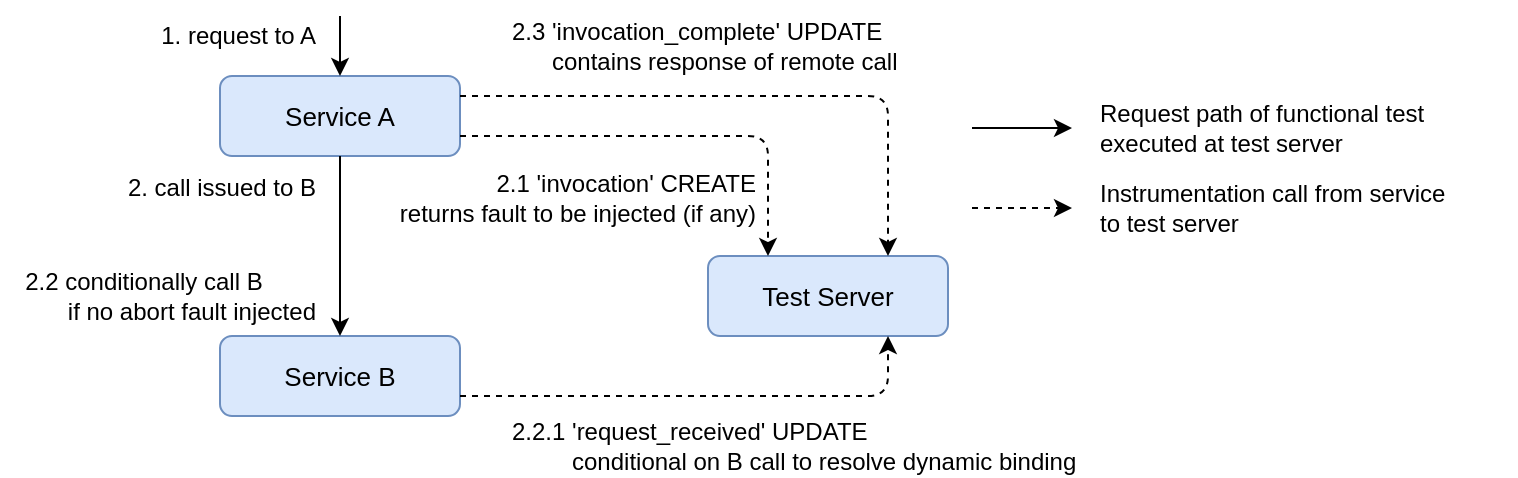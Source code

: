 <mxfile version="14.6.13" type="device"><diagram id="C5RBs43oDa-KdzZeNtuy" name="Page-1"><mxGraphModel dx="1106" dy="2166" grid="1" gridSize="10" guides="1" tooltips="1" connect="1" arrows="1" fold="1" page="1" pageScale="1" pageWidth="827" pageHeight="1169" math="0" shadow="0"><root><mxCell id="WIyWlLk6GJQsqaUBKTNV-0"/><mxCell id="WIyWlLk6GJQsqaUBKTNV-1" parent="WIyWlLk6GJQsqaUBKTNV-0"/><mxCell id="uX0SjmRM58UxxaskjvO8-0" value="Service A" style="rounded=1;whiteSpace=wrap;html=1;fontSize=13;glass=0;strokeWidth=1;shadow=0;fillColor=#dae8fc;strokeColor=#6c8ebf;" parent="WIyWlLk6GJQsqaUBKTNV-1" vertex="1"><mxGeometry x="164" y="-1120" width="120" height="40" as="geometry"/></mxCell><mxCell id="uX0SjmRM58UxxaskjvO8-1" value="" style="endArrow=classic;html=1;entryX=0.5;entryY=0;entryDx=0;entryDy=0;startArrow=none;startFill=0;" parent="WIyWlLk6GJQsqaUBKTNV-1" target="uX0SjmRM58UxxaskjvO8-0" edge="1"><mxGeometry width="50" height="50" relative="1" as="geometry"><mxPoint x="224" y="-1150" as="sourcePoint"/><mxPoint x="534" y="-1210" as="targetPoint"/></mxGeometry></mxCell><mxCell id="uX0SjmRM58UxxaskjvO8-2" value="Test Server" style="rounded=1;whiteSpace=wrap;html=1;fontSize=13;glass=0;strokeWidth=1;shadow=0;fillColor=#dae8fc;strokeColor=#6c8ebf;" parent="WIyWlLk6GJQsqaUBKTNV-1" vertex="1"><mxGeometry x="408" y="-1030" width="120" height="40" as="geometry"/></mxCell><mxCell id="uX0SjmRM58UxxaskjvO8-3" value="" style="endArrow=classic;html=1;exitX=1;exitY=0.75;exitDx=0;exitDy=0;entryX=0.25;entryY=0;entryDx=0;entryDy=0;dashed=1;startArrow=none;startFill=0;" parent="WIyWlLk6GJQsqaUBKTNV-1" source="uX0SjmRM58UxxaskjvO8-0" target="uX0SjmRM58UxxaskjvO8-2" edge="1"><mxGeometry width="50" height="50" relative="1" as="geometry"><mxPoint x="504" y="-1130" as="sourcePoint"/><mxPoint x="474" y="-1130" as="targetPoint"/><Array as="points"><mxPoint x="438" y="-1090"/></Array></mxGeometry></mxCell><mxCell id="uX0SjmRM58UxxaskjvO8-4" value="Service B" style="rounded=1;whiteSpace=wrap;html=1;fontSize=13;glass=0;strokeWidth=1;shadow=0;fillColor=#dae8fc;strokeColor=#6c8ebf;" parent="WIyWlLk6GJQsqaUBKTNV-1" vertex="1"><mxGeometry x="164" y="-990" width="120" height="40" as="geometry"/></mxCell><mxCell id="uX0SjmRM58UxxaskjvO8-6" value="" style="endArrow=classic;html=1;exitX=1;exitY=0.75;exitDx=0;exitDy=0;dashed=1;entryX=0.75;entryY=1;entryDx=0;entryDy=0;startArrow=none;startFill=0;" parent="WIyWlLk6GJQsqaUBKTNV-1" source="uX0SjmRM58UxxaskjvO8-4" target="uX0SjmRM58UxxaskjvO8-2" edge="1"><mxGeometry width="50" height="50" relative="1" as="geometry"><mxPoint x="294" y="-1090" as="sourcePoint"/><mxPoint x="494" y="-1000" as="targetPoint"/><Array as="points"><mxPoint x="498" y="-960"/><mxPoint x="498" y="-990"/></Array></mxGeometry></mxCell><mxCell id="uX0SjmRM58UxxaskjvO8-8" value="1. request to A" style="text;html=1;strokeColor=none;fillColor=none;align=right;verticalAlign=middle;whiteSpace=wrap;rounded=0;" parent="WIyWlLk6GJQsqaUBKTNV-1" vertex="1"><mxGeometry x="84" y="-1150" width="130" height="20" as="geometry"/></mxCell><mxCell id="uX0SjmRM58UxxaskjvO8-9" value="2.1 'invocation' CREATE&lt;br&gt;&amp;nbsp; &amp;nbsp; &amp;nbsp;returns fault to be injected (if any)" style="text;html=1;strokeColor=none;fillColor=none;align=right;verticalAlign=middle;whiteSpace=wrap;rounded=0;" parent="WIyWlLk6GJQsqaUBKTNV-1" vertex="1"><mxGeometry x="224" y="-1074" width="210" height="30" as="geometry"/></mxCell><mxCell id="uX0SjmRM58UxxaskjvO8-12" value="" style="endArrow=classic;html=1;exitX=0.5;exitY=1;exitDx=0;exitDy=0;entryX=0.5;entryY=0;entryDx=0;entryDy=0;startArrow=none;startFill=0;" parent="WIyWlLk6GJQsqaUBKTNV-1" source="uX0SjmRM58UxxaskjvO8-0" target="uX0SjmRM58UxxaskjvO8-4" edge="1"><mxGeometry width="50" height="50" relative="1" as="geometry"><mxPoint x="224" y="-1070" as="sourcePoint"/><mxPoint x="224" y="-1010" as="targetPoint"/></mxGeometry></mxCell><mxCell id="uX0SjmRM58UxxaskjvO8-16" value="2. call issued to B" style="text;html=1;strokeColor=none;fillColor=none;align=right;verticalAlign=middle;whiteSpace=wrap;rounded=0;" parent="WIyWlLk6GJQsqaUBKTNV-1" vertex="1"><mxGeometry x="84" y="-1074" width="130" height="20" as="geometry"/></mxCell><mxCell id="uX0SjmRM58UxxaskjvO8-17" value="2.2 conditionally call B&amp;nbsp; &amp;nbsp; &amp;nbsp; &amp;nbsp;&amp;nbsp;&lt;br&gt;&amp;nbsp; &amp;nbsp; &amp;nbsp; if no abort fault injected" style="text;html=1;strokeColor=none;fillColor=none;align=right;verticalAlign=middle;whiteSpace=wrap;rounded=0;" parent="WIyWlLk6GJQsqaUBKTNV-1" vertex="1"><mxGeometry x="54" y="-1025" width="160" height="30" as="geometry"/></mxCell><mxCell id="uX0SjmRM58UxxaskjvO8-18" value="2.2.1 'request_received' UPDATE&lt;br&gt;&amp;nbsp; &amp;nbsp; &amp;nbsp; &amp;nbsp; &amp;nbsp;conditional on B call to resolve dynamic binding" style="text;html=1;strokeColor=none;fillColor=none;align=left;verticalAlign=middle;whiteSpace=wrap;rounded=0;" parent="WIyWlLk6GJQsqaUBKTNV-1" vertex="1"><mxGeometry x="308" y="-950" width="326" height="30" as="geometry"/></mxCell><mxCell id="uX0SjmRM58UxxaskjvO8-19" value="" style="endArrow=classic;html=1;dashed=1;entryX=0.75;entryY=0;entryDx=0;entryDy=0;exitX=1;exitY=0.25;exitDx=0;exitDy=0;startArrow=none;startFill=0;" parent="WIyWlLk6GJQsqaUBKTNV-1" source="uX0SjmRM58UxxaskjvO8-0" target="uX0SjmRM58UxxaskjvO8-2" edge="1"><mxGeometry width="50" height="50" relative="1" as="geometry"><mxPoint x="454" y="-1130" as="sourcePoint"/><mxPoint x="254" y="-1170" as="targetPoint"/><Array as="points"><mxPoint x="498" y="-1110"/></Array></mxGeometry></mxCell><mxCell id="uX0SjmRM58UxxaskjvO8-21" value="2.3 'invocation_complete' UPDATE&amp;nbsp;&lt;br&gt;&amp;nbsp; &amp;nbsp; &amp;nbsp; contains response of remote call" style="text;html=1;strokeColor=none;fillColor=none;align=left;verticalAlign=middle;whiteSpace=wrap;rounded=0;" parent="WIyWlLk6GJQsqaUBKTNV-1" vertex="1"><mxGeometry x="308" y="-1150" width="282" height="30" as="geometry"/></mxCell><mxCell id="rpBOckV_UAXJePv0VBh0-0" value="&lt;span style=&quot;font-weight: normal&quot;&gt;Request path of functional test&lt;br&gt;executed at test server&lt;/span&gt;" style="text;html=1;strokeColor=none;fillColor=none;align=left;verticalAlign=middle;whiteSpace=wrap;rounded=0;fontStyle=1" parent="WIyWlLk6GJQsqaUBKTNV-1" vertex="1"><mxGeometry x="602" y="-1104" width="210" height="20" as="geometry"/></mxCell><mxCell id="rpBOckV_UAXJePv0VBh0-1" value="" style="endArrow=classic;html=1;fontStyle=1" parent="WIyWlLk6GJQsqaUBKTNV-1" edge="1"><mxGeometry width="50" height="50" relative="1" as="geometry"><mxPoint x="540" y="-1094" as="sourcePoint"/><mxPoint x="590" y="-1094" as="targetPoint"/></mxGeometry></mxCell><mxCell id="rpBOckV_UAXJePv0VBh0-2" value="Instrumentation call from service to test server" style="text;html=1;strokeColor=none;fillColor=none;align=left;verticalAlign=middle;whiteSpace=wrap;rounded=0;" parent="WIyWlLk6GJQsqaUBKTNV-1" vertex="1"><mxGeometry x="602" y="-1064" width="186" height="20" as="geometry"/></mxCell><mxCell id="rpBOckV_UAXJePv0VBh0-3" value="" style="endArrow=classic;html=1;entryX=0;entryY=0.5;entryDx=0;entryDy=0;dashed=1;" parent="WIyWlLk6GJQsqaUBKTNV-1" edge="1"><mxGeometry width="50" height="50" relative="1" as="geometry"><mxPoint x="540" y="-1054" as="sourcePoint"/><mxPoint x="590" y="-1054" as="targetPoint"/></mxGeometry></mxCell></root></mxGraphModel></diagram></mxfile>